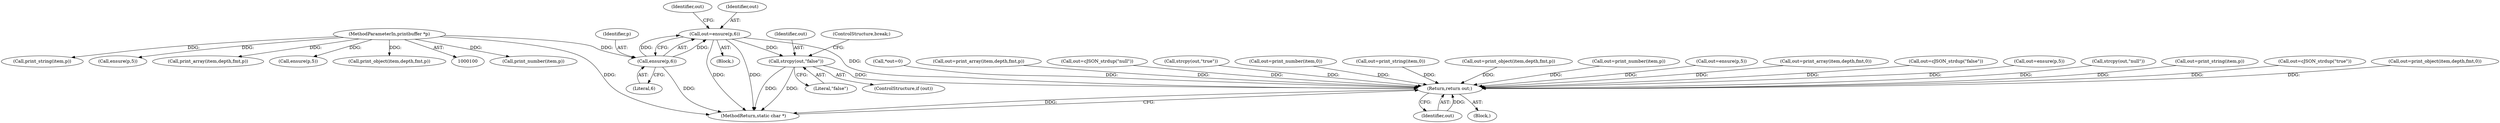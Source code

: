 digraph "0_iperf_91f2fa59e8ed80dfbf400add0164ee0e508e412a_45@API" {
"1000147" [label="(Call,strcpy(out,\"false\"))"];
"1000140" [label="(Call,out=ensure(p,6))"];
"1000142" [label="(Call,ensure(p,6))"];
"1000104" [label="(MethodParameterIn,printbuffer *p)"];
"1000255" [label="(Return,return out;)"];
"1000150" [label="(ControlStructure,break;)"];
"1000167" [label="(Call,print_number(item,p))"];
"1000174" [label="(Call,print_string(item,p))"];
"1000155" [label="(Call,ensure(p,5))"];
"1000256" [label="(Identifier,out)"];
"1000231" [label="(Call,out=print_string(item,0))"];
"1000146" [label="(Identifier,out)"];
"1000181" [label="(Call,print_array(item,depth,fmt,p))"];
"1000139" [label="(Block,)"];
"1000105" [label="(Block,)"];
"1000144" [label="(Literal,6)"];
"1000188" [label="(Call,out=print_object(item,depth,fmt,p))"];
"1000129" [label="(Call,ensure(p,5))"];
"1000165" [label="(Call,out=print_number(item,p))"];
"1000142" [label="(Call,ensure(p,6))"];
"1000153" [label="(Call,out=ensure(p,5))"];
"1000238" [label="(Call,out=print_array(item,depth,fmt,0))"];
"1000104" [label="(MethodParameterIn,printbuffer *p)"];
"1000212" [label="(Call,out=cJSON_strdup(\"false\"))"];
"1000127" [label="(Call,out=ensure(p,5))"];
"1000143" [label="(Identifier,p)"];
"1000134" [label="(Call,strcpy(out,\"null\"))"];
"1000172" [label="(Call,out=print_string(item,p))"];
"1000140" [label="(Call,out=ensure(p,6))"];
"1000257" [label="(MethodReturn,static char *)"];
"1000255" [label="(Return,return out;)"];
"1000218" [label="(Call,out=cJSON_strdup(\"true\"))"];
"1000147" [label="(Call,strcpy(out,\"false\"))"];
"1000247" [label="(Call,out=print_object(item,depth,fmt,0))"];
"1000141" [label="(Identifier,out)"];
"1000148" [label="(Identifier,out)"];
"1000149" [label="(Literal,\"false\")"];
"1000107" [label="(Call,*out=0)"];
"1000179" [label="(Call,out=print_array(item,depth,fmt,p))"];
"1000190" [label="(Call,print_object(item,depth,fmt,p))"];
"1000206" [label="(Call,out=cJSON_strdup(\"null\"))"];
"1000160" [label="(Call,strcpy(out,\"true\"))"];
"1000224" [label="(Call,out=print_number(item,0))"];
"1000145" [label="(ControlStructure,if (out))"];
"1000147" -> "1000145"  [label="AST: "];
"1000147" -> "1000149"  [label="CFG: "];
"1000148" -> "1000147"  [label="AST: "];
"1000149" -> "1000147"  [label="AST: "];
"1000150" -> "1000147"  [label="CFG: "];
"1000147" -> "1000257"  [label="DDG: "];
"1000147" -> "1000257"  [label="DDG: "];
"1000140" -> "1000147"  [label="DDG: "];
"1000147" -> "1000255"  [label="DDG: "];
"1000140" -> "1000139"  [label="AST: "];
"1000140" -> "1000142"  [label="CFG: "];
"1000141" -> "1000140"  [label="AST: "];
"1000142" -> "1000140"  [label="AST: "];
"1000146" -> "1000140"  [label="CFG: "];
"1000140" -> "1000257"  [label="DDG: "];
"1000140" -> "1000257"  [label="DDG: "];
"1000142" -> "1000140"  [label="DDG: "];
"1000142" -> "1000140"  [label="DDG: "];
"1000140" -> "1000255"  [label="DDG: "];
"1000142" -> "1000144"  [label="CFG: "];
"1000143" -> "1000142"  [label="AST: "];
"1000144" -> "1000142"  [label="AST: "];
"1000142" -> "1000257"  [label="DDG: "];
"1000104" -> "1000142"  [label="DDG: "];
"1000104" -> "1000100"  [label="AST: "];
"1000104" -> "1000257"  [label="DDG: "];
"1000104" -> "1000129"  [label="DDG: "];
"1000104" -> "1000155"  [label="DDG: "];
"1000104" -> "1000167"  [label="DDG: "];
"1000104" -> "1000174"  [label="DDG: "];
"1000104" -> "1000181"  [label="DDG: "];
"1000104" -> "1000190"  [label="DDG: "];
"1000255" -> "1000105"  [label="AST: "];
"1000255" -> "1000256"  [label="CFG: "];
"1000256" -> "1000255"  [label="AST: "];
"1000257" -> "1000255"  [label="CFG: "];
"1000255" -> "1000257"  [label="DDG: "];
"1000256" -> "1000255"  [label="DDG: "];
"1000247" -> "1000255"  [label="DDG: "];
"1000224" -> "1000255"  [label="DDG: "];
"1000107" -> "1000255"  [label="DDG: "];
"1000238" -> "1000255"  [label="DDG: "];
"1000218" -> "1000255"  [label="DDG: "];
"1000188" -> "1000255"  [label="DDG: "];
"1000165" -> "1000255"  [label="DDG: "];
"1000179" -> "1000255"  [label="DDG: "];
"1000206" -> "1000255"  [label="DDG: "];
"1000153" -> "1000255"  [label="DDG: "];
"1000231" -> "1000255"  [label="DDG: "];
"1000127" -> "1000255"  [label="DDG: "];
"1000160" -> "1000255"  [label="DDG: "];
"1000212" -> "1000255"  [label="DDG: "];
"1000134" -> "1000255"  [label="DDG: "];
"1000172" -> "1000255"  [label="DDG: "];
}
